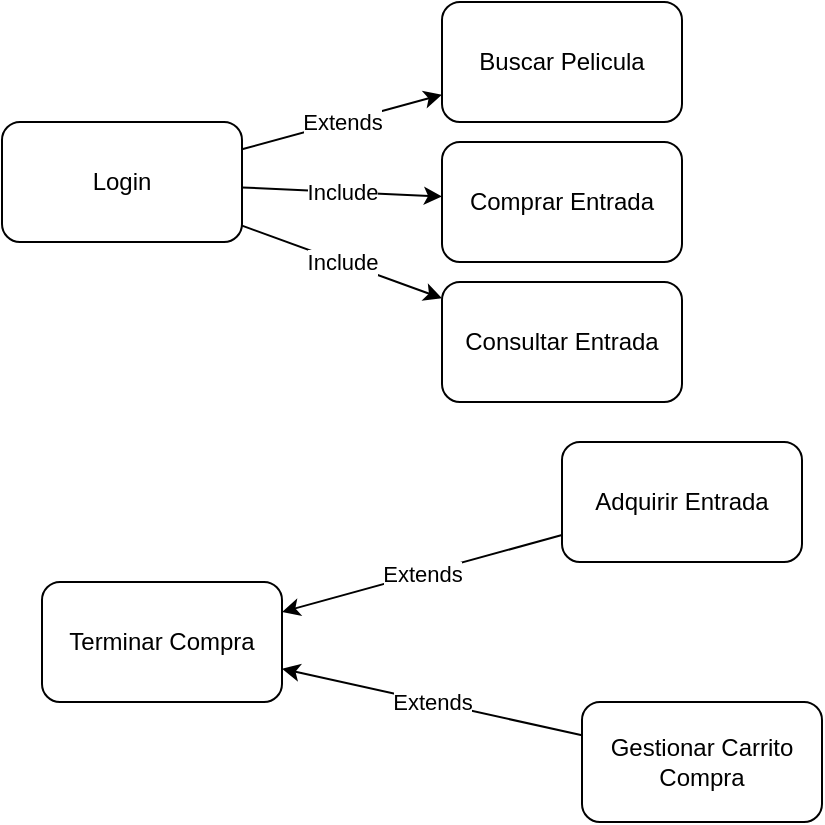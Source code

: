 <mxfile version="21.3.8" type="github" pages="2">
  <diagram name="Correcciones" id="6bEClI6jMlLxBMNHuWU1">
    <mxGraphModel dx="733" dy="1581" grid="1" gridSize="10" guides="1" tooltips="1" connect="1" arrows="1" fold="1" page="1" pageScale="1" pageWidth="827" pageHeight="1169" math="0" shadow="0">
      <root>
        <mxCell id="0" />
        <mxCell id="1" parent="0" />
        <mxCell id="rnBV_Lab5e0I8sBDEgKE-6" value="Extends" style="rounded=0;orthogonalLoop=1;jettySize=auto;html=1;entryX=1;entryY=0.25;entryDx=0;entryDy=0;" edge="1" parent="1" source="rnBV_Lab5e0I8sBDEgKE-3" target="rnBV_Lab5e0I8sBDEgKE-5">
          <mxGeometry relative="1" as="geometry" />
        </mxCell>
        <mxCell id="rnBV_Lab5e0I8sBDEgKE-3" value="Adquirir Entrada" style="rounded=1;whiteSpace=wrap;html=1;" vertex="1" parent="1">
          <mxGeometry x="420" y="200" width="120" height="60" as="geometry" />
        </mxCell>
        <mxCell id="rnBV_Lab5e0I8sBDEgKE-7" value="Extends" style="rounded=0;orthogonalLoop=1;jettySize=auto;html=1;" edge="1" parent="1" source="rnBV_Lab5e0I8sBDEgKE-4" target="rnBV_Lab5e0I8sBDEgKE-5">
          <mxGeometry relative="1" as="geometry" />
        </mxCell>
        <mxCell id="rnBV_Lab5e0I8sBDEgKE-4" value="Gestionar Carrito Compra" style="rounded=1;whiteSpace=wrap;html=1;" vertex="1" parent="1">
          <mxGeometry x="430" y="330" width="120" height="60" as="geometry" />
        </mxCell>
        <mxCell id="rnBV_Lab5e0I8sBDEgKE-5" value="Terminar Compra" style="rounded=1;whiteSpace=wrap;html=1;" vertex="1" parent="1">
          <mxGeometry x="160" y="270" width="120" height="60" as="geometry" />
        </mxCell>
        <mxCell id="rnBV_Lab5e0I8sBDEgKE-8" value="Buscar Pelicula" style="rounded=1;whiteSpace=wrap;html=1;" vertex="1" parent="1">
          <mxGeometry x="360" y="-20" width="120" height="60" as="geometry" />
        </mxCell>
        <mxCell id="rnBV_Lab5e0I8sBDEgKE-9" value="Comprar Entrada" style="rounded=1;whiteSpace=wrap;html=1;" vertex="1" parent="1">
          <mxGeometry x="360" y="50" width="120" height="60" as="geometry" />
        </mxCell>
        <mxCell id="rnBV_Lab5e0I8sBDEgKE-10" value="Consultar Entrada" style="rounded=1;whiteSpace=wrap;html=1;" vertex="1" parent="1">
          <mxGeometry x="360" y="120" width="120" height="60" as="geometry" />
        </mxCell>
        <mxCell id="rnBV_Lab5e0I8sBDEgKE-15" value="Extends" style="rounded=0;orthogonalLoop=1;jettySize=auto;html=1;" edge="1" parent="1" source="rnBV_Lab5e0I8sBDEgKE-11" target="rnBV_Lab5e0I8sBDEgKE-8">
          <mxGeometry relative="1" as="geometry" />
        </mxCell>
        <mxCell id="rnBV_Lab5e0I8sBDEgKE-16" value="Include" style="rounded=0;orthogonalLoop=1;jettySize=auto;html=1;" edge="1" parent="1" source="rnBV_Lab5e0I8sBDEgKE-11" target="rnBV_Lab5e0I8sBDEgKE-9">
          <mxGeometry relative="1" as="geometry" />
        </mxCell>
        <mxCell id="rnBV_Lab5e0I8sBDEgKE-17" value="Include" style="rounded=0;orthogonalLoop=1;jettySize=auto;html=1;" edge="1" parent="1" source="rnBV_Lab5e0I8sBDEgKE-11" target="rnBV_Lab5e0I8sBDEgKE-10">
          <mxGeometry relative="1" as="geometry" />
        </mxCell>
        <mxCell id="rnBV_Lab5e0I8sBDEgKE-11" value="Login" style="rounded=1;whiteSpace=wrap;html=1;" vertex="1" parent="1">
          <mxGeometry x="140" y="40" width="120" height="60" as="geometry" />
        </mxCell>
      </root>
    </mxGraphModel>
  </diagram>
  <diagram id="7_pB2gp-2JFU9CYFcLe3" name="Diagrama CIne">
    <mxGraphModel dx="880" dy="494" grid="1" gridSize="10" guides="1" tooltips="1" connect="1" arrows="1" fold="1" page="1" pageScale="1" pageWidth="827" pageHeight="1169" math="0" shadow="0">
      <root>
        <mxCell id="0" />
        <mxCell id="1" parent="0" />
        <mxCell id="MyRrSpZTQ8ePEBGVMXQF-1" value="Buscar Pelicula" style="ellipse;whiteSpace=wrap;html=1;" vertex="1" parent="1">
          <mxGeometry x="350" y="220" width="120" height="80" as="geometry" />
        </mxCell>
        <mxCell id="MyRrSpZTQ8ePEBGVMXQF-2" value="Registrar en el Sistema" style="ellipse;whiteSpace=wrap;html=1;" vertex="1" parent="1">
          <mxGeometry x="350" y="310" width="120" height="80" as="geometry" />
        </mxCell>
        <mxCell id="MyRrSpZTQ8ePEBGVMXQF-15" style="rounded=0;orthogonalLoop=1;jettySize=auto;html=1;endArrow=none;endFill=0;" edge="1" parent="1" source="MyRrSpZTQ8ePEBGVMXQF-5" target="MyRrSpZTQ8ePEBGVMXQF-12">
          <mxGeometry relative="1" as="geometry" />
        </mxCell>
        <mxCell id="MyRrSpZTQ8ePEBGVMXQF-18" style="rounded=0;orthogonalLoop=1;jettySize=auto;html=1;verticalAlign=middle;endArrow=none;endFill=0;" edge="1" parent="1" source="MyRrSpZTQ8ePEBGVMXQF-5" target="MyRrSpZTQ8ePEBGVMXQF-13">
          <mxGeometry relative="1" as="geometry">
            <Array as="points">
              <mxPoint x="300" y="520" />
            </Array>
          </mxGeometry>
        </mxCell>
        <mxCell id="MyRrSpZTQ8ePEBGVMXQF-25" style="edgeStyle=orthogonalEdgeStyle;rounded=0;orthogonalLoop=1;jettySize=auto;html=1;endArrow=block;endFill=0;" edge="1" parent="1" source="MyRrSpZTQ8ePEBGVMXQF-5" target="MyRrSpZTQ8ePEBGVMXQF-6">
          <mxGeometry relative="1" as="geometry" />
        </mxCell>
        <mxCell id="MyRrSpZTQ8ePEBGVMXQF-5" value="Cliente" style="shape=umlActor;verticalLabelPosition=bottom;verticalAlign=top;html=1;outlineConnect=0;" vertex="1" parent="1">
          <mxGeometry x="220" y="400" width="30" height="60" as="geometry" />
        </mxCell>
        <mxCell id="MyRrSpZTQ8ePEBGVMXQF-7" style="rounded=0;orthogonalLoop=1;jettySize=auto;html=1;endArrow=none;endFill=0;" edge="1" parent="1" source="MyRrSpZTQ8ePEBGVMXQF-6" target="MyRrSpZTQ8ePEBGVMXQF-1">
          <mxGeometry relative="1" as="geometry" />
        </mxCell>
        <mxCell id="MyRrSpZTQ8ePEBGVMXQF-9" style="rounded=0;orthogonalLoop=1;jettySize=auto;html=1;endArrow=none;endFill=0;" edge="1" parent="1" source="MyRrSpZTQ8ePEBGVMXQF-6" target="MyRrSpZTQ8ePEBGVMXQF-2">
          <mxGeometry relative="1" as="geometry" />
        </mxCell>
        <mxCell id="MyRrSpZTQ8ePEBGVMXQF-6" value="Usuario&lt;br&gt;" style="shape=umlActor;verticalLabelPosition=bottom;verticalAlign=top;html=1;outlineConnect=0;" vertex="1" parent="1">
          <mxGeometry x="220" y="220" width="30" height="60" as="geometry" />
        </mxCell>
        <mxCell id="MyRrSpZTQ8ePEBGVMXQF-11" value="Login" style="ellipse;whiteSpace=wrap;html=1;" vertex="1" parent="1">
          <mxGeometry x="600" y="490" width="120" height="80" as="geometry" />
        </mxCell>
        <mxCell id="MyRrSpZTQ8ePEBGVMXQF-22" value="&amp;lt;&amp;lt;Include&amp;gt;&amp;gt;" style="rounded=0;orthogonalLoop=1;jettySize=auto;html=1;dashed=1;endArrow=open;endFill=0;" edge="1" parent="1" source="MyRrSpZTQ8ePEBGVMXQF-12" target="MyRrSpZTQ8ePEBGVMXQF-11">
          <mxGeometry relative="1" as="geometry" />
        </mxCell>
        <mxCell id="MyRrSpZTQ8ePEBGVMXQF-12" value="Gestionar Carrito Compras" style="ellipse;whiteSpace=wrap;html=1;" vertex="1" parent="1">
          <mxGeometry x="350" y="400" width="120" height="80" as="geometry" />
        </mxCell>
        <mxCell id="MyRrSpZTQ8ePEBGVMXQF-23" value="&amp;lt;&amp;lt;Include&amp;gt;&amp;gt;" style="rounded=0;orthogonalLoop=1;jettySize=auto;html=1;dashed=1;endArrow=open;endFill=0;" edge="1" parent="1" source="MyRrSpZTQ8ePEBGVMXQF-13" target="MyRrSpZTQ8ePEBGVMXQF-11">
          <mxGeometry relative="1" as="geometry" />
        </mxCell>
        <mxCell id="MyRrSpZTQ8ePEBGVMXQF-13" value="Consultar Entradas" style="ellipse;whiteSpace=wrap;html=1;" vertex="1" parent="1">
          <mxGeometry x="354" y="490" width="120" height="80" as="geometry" />
        </mxCell>
        <mxCell id="MyRrSpZTQ8ePEBGVMXQF-20" value="&amp;lt;&amp;lt;Extends&amp;gt;&amp;gt;" style="edgeStyle=orthogonalEdgeStyle;rounded=0;orthogonalLoop=1;jettySize=auto;html=1;dashed=1;endArrow=open;endFill=0;" edge="1" parent="1" source="MyRrSpZTQ8ePEBGVMXQF-19" target="MyRrSpZTQ8ePEBGVMXQF-12">
          <mxGeometry relative="1" as="geometry" />
        </mxCell>
        <mxCell id="MyRrSpZTQ8ePEBGVMXQF-19" value="Terminar Compra" style="ellipse;whiteSpace=wrap;html=1;" vertex="1" parent="1">
          <mxGeometry x="610" y="400" width="120" height="80" as="geometry" />
        </mxCell>
        <mxCell id="MyRrSpZTQ8ePEBGVMXQF-24" value="Venta Entradas" style="shape=umlFrame;whiteSpace=wrap;html=1;pointerEvents=0;recursiveResize=0;container=1;collapsible=0;width=160;" vertex="1" parent="1">
          <mxGeometry x="310" y="180" width="440" height="420" as="geometry" />
        </mxCell>
      </root>
    </mxGraphModel>
  </diagram>
</mxfile>
